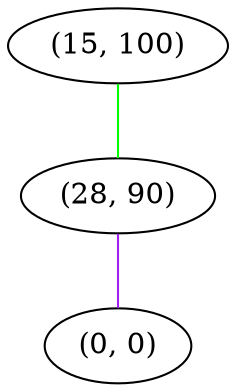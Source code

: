 graph "" {
"(15, 100)";
"(28, 90)";
"(0, 0)";
"(15, 100)" -- "(28, 90)"  [color=green, key=0, weight=2];
"(28, 90)" -- "(0, 0)"  [color=purple, key=0, weight=4];
}
